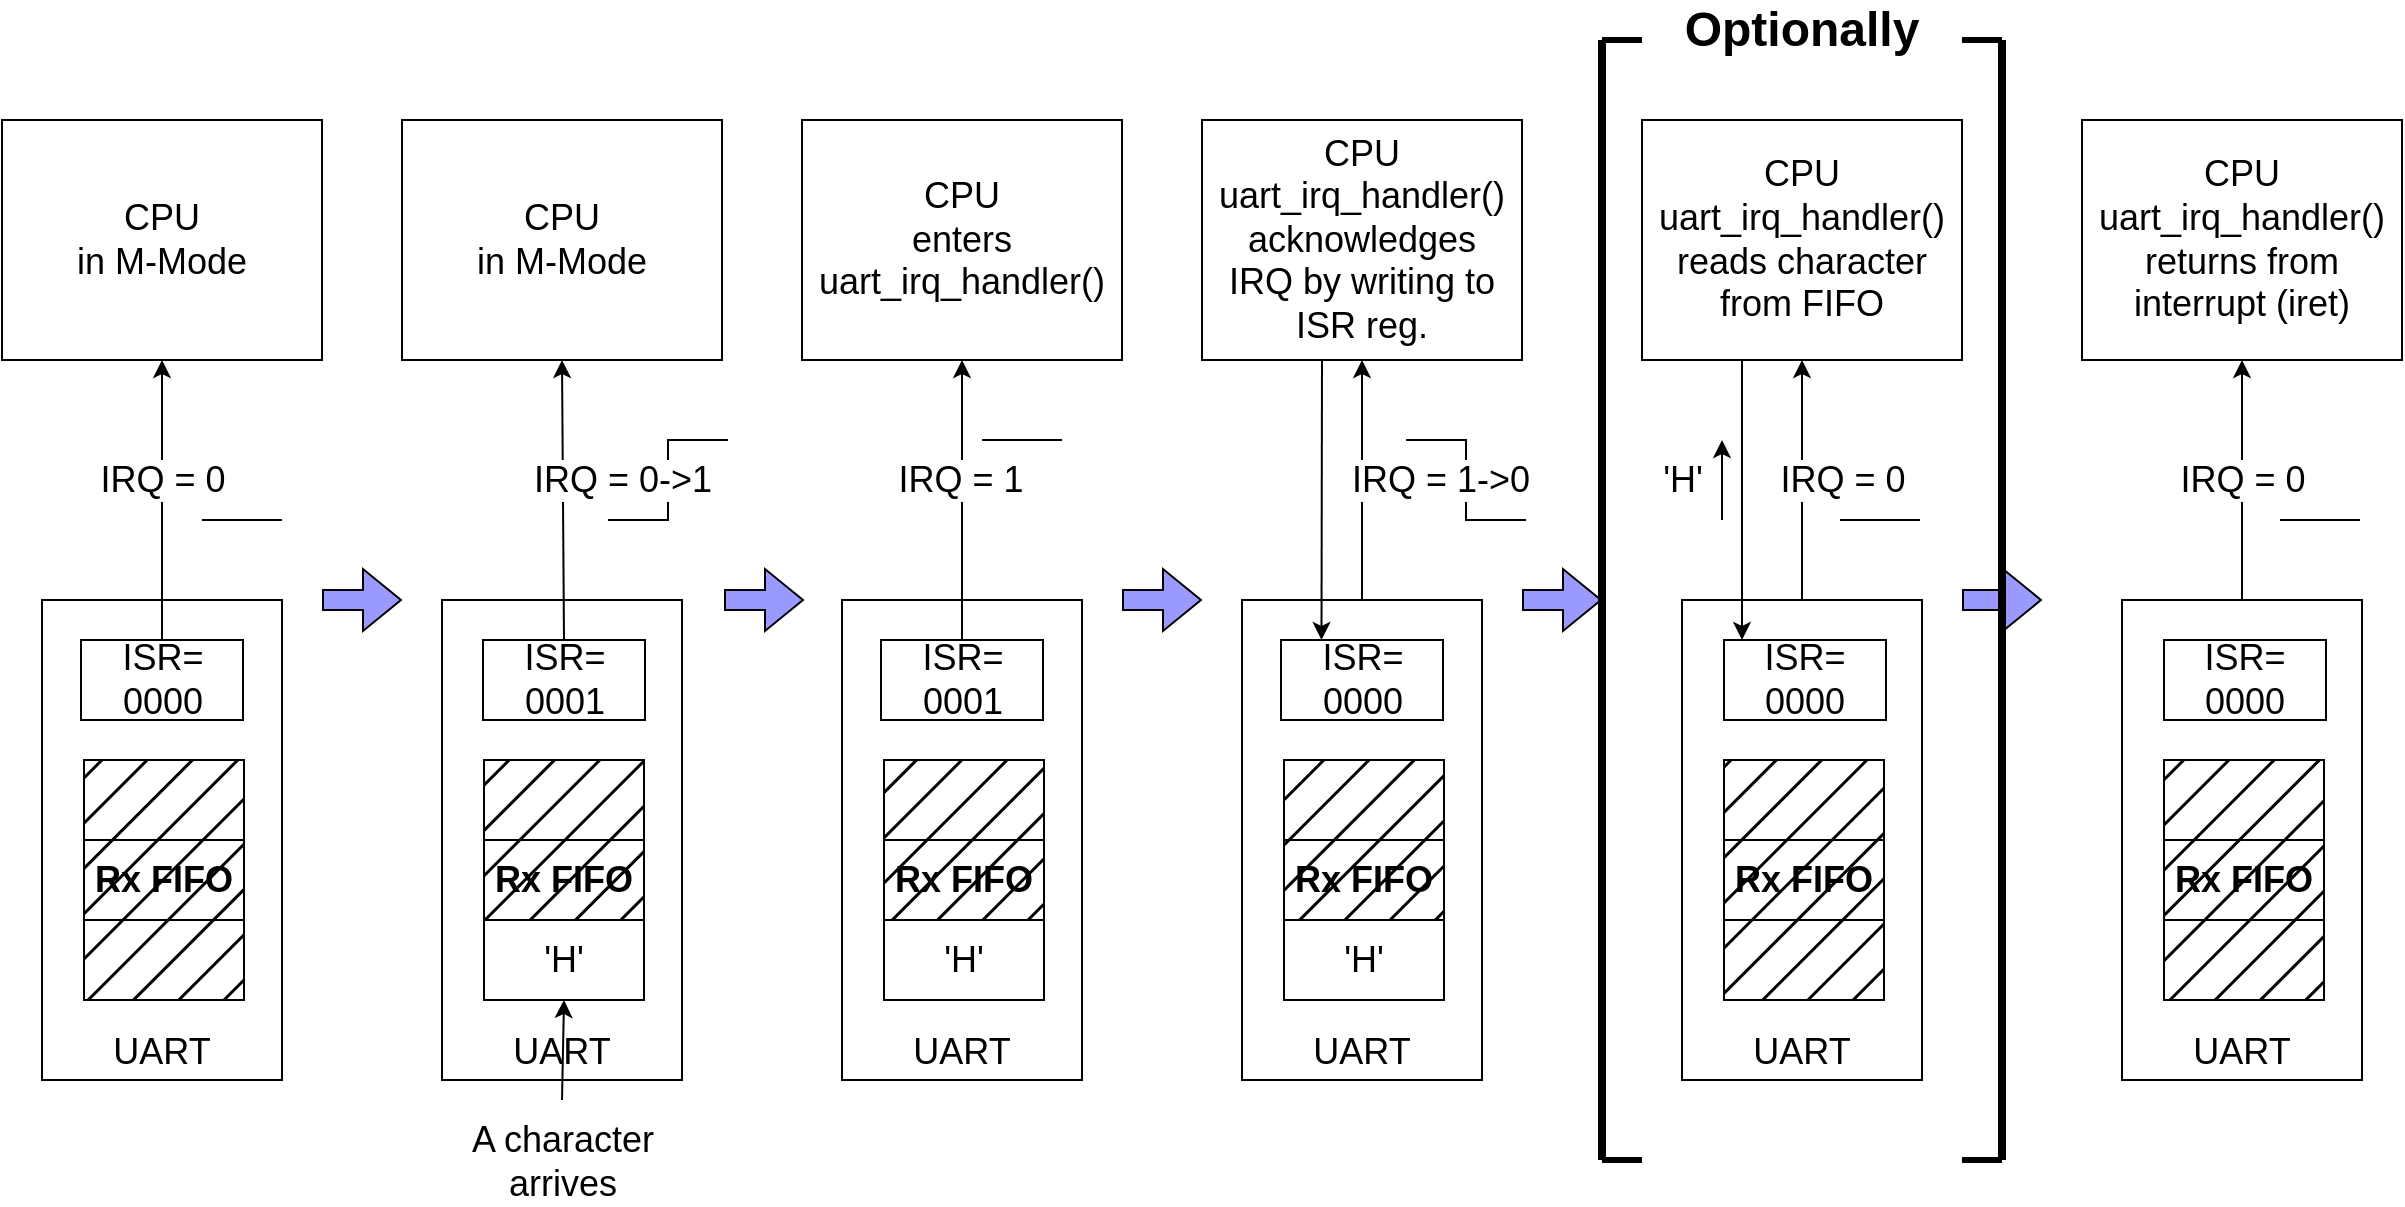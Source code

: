 <mxfile version="24.5.3" type="device">
  <diagram name="Page-1" id="SOJ3r4OxMs76CuXjOSab">
    <mxGraphModel dx="1350" dy="1929" grid="1" gridSize="10" guides="1" tooltips="1" connect="1" arrows="1" fold="1" page="1" pageScale="1" pageWidth="850" pageHeight="1100" math="0" shadow="0">
      <root>
        <mxCell id="0" />
        <mxCell id="1" parent="0" />
        <mxCell id="IKTOr-LaJqYRIasCOozO-1" value="UART" style="rounded=0;whiteSpace=wrap;html=1;verticalAlign=bottom;fontSize=18;" parent="1" vertex="1">
          <mxGeometry x="200" y="200" width="120" height="240" as="geometry" />
        </mxCell>
        <mxCell id="IKTOr-LaJqYRIasCOozO-2" value="" style="rounded=0;whiteSpace=wrap;html=1;fillColor=#000000;fillStyle=hatch;" parent="1" vertex="1">
          <mxGeometry x="221" y="360" width="80" height="40" as="geometry" />
        </mxCell>
        <mxCell id="IKTOr-LaJqYRIasCOozO-3" value="Rx FIFO" style="rounded=0;whiteSpace=wrap;html=1;fillColor=#000000;fillStyle=hatch;fontSize=18;fontStyle=1" parent="1" vertex="1">
          <mxGeometry x="221" y="320" width="80" height="40" as="geometry" />
        </mxCell>
        <mxCell id="IKTOr-LaJqYRIasCOozO-4" value="" style="rounded=0;whiteSpace=wrap;html=1;fillStyle=hatch;fillColor=#000000;" parent="1" vertex="1">
          <mxGeometry x="221" y="280" width="80" height="40" as="geometry" />
        </mxCell>
        <mxCell id="IKTOr-LaJqYRIasCOozO-5" value="CPU&lt;div&gt;in M-Mode&lt;/div&gt;" style="rounded=0;whiteSpace=wrap;html=1;fontSize=18;" parent="1" vertex="1">
          <mxGeometry x="180" y="-40" width="160" height="120" as="geometry" />
        </mxCell>
        <mxCell id="IKTOr-LaJqYRIasCOozO-6" value="IRQ = 0" style="endArrow=classic;html=1;rounded=0;entryX=0.5;entryY=1;entryDx=0;entryDy=0;fontSize=18;exitX=0.5;exitY=0;exitDx=0;exitDy=0;" parent="1" source="IKTOr-LaJqYRIasCOozO-53" target="IKTOr-LaJqYRIasCOozO-5" edge="1">
          <mxGeometry x="0.143" width="50" height="50" relative="1" as="geometry">
            <mxPoint x="260" y="200" as="sourcePoint" />
            <mxPoint x="310" y="150" as="targetPoint" />
            <mxPoint as="offset" />
          </mxGeometry>
        </mxCell>
        <mxCell id="IKTOr-LaJqYRIasCOozO-7" value="UART" style="rounded=0;whiteSpace=wrap;html=1;verticalAlign=bottom;fontSize=18;" parent="1" vertex="1">
          <mxGeometry x="600" y="200" width="120" height="240" as="geometry" />
        </mxCell>
        <mxCell id="IKTOr-LaJqYRIasCOozO-8" value="&#39;H&#39;" style="rounded=0;whiteSpace=wrap;html=1;fillColor=none;fillStyle=hatch;fontSize=18;" parent="1" vertex="1">
          <mxGeometry x="621" y="360" width="80" height="40" as="geometry" />
        </mxCell>
        <mxCell id="IKTOr-LaJqYRIasCOozO-9" value="Rx FIFO" style="rounded=0;whiteSpace=wrap;html=1;fillColor=#000000;fillStyle=hatch;fontSize=18;fontStyle=1" parent="1" vertex="1">
          <mxGeometry x="621" y="320" width="80" height="40" as="geometry" />
        </mxCell>
        <mxCell id="IKTOr-LaJqYRIasCOozO-10" value="" style="rounded=0;whiteSpace=wrap;html=1;fillStyle=hatch;fillColor=#000000;" parent="1" vertex="1">
          <mxGeometry x="621" y="280" width="80" height="40" as="geometry" />
        </mxCell>
        <mxCell id="IKTOr-LaJqYRIasCOozO-11" value="CPU&lt;div style=&quot;font-size: 18px;&quot;&gt;enters uart_irq_handler()&lt;/div&gt;" style="rounded=0;whiteSpace=wrap;html=1;fontSize=18;" parent="1" vertex="1">
          <mxGeometry x="580" y="-40" width="160" height="120" as="geometry" />
        </mxCell>
        <mxCell id="IKTOr-LaJqYRIasCOozO-12" value="IRQ = 1" style="endArrow=classic;html=1;rounded=0;entryX=0.5;entryY=1;entryDx=0;entryDy=0;fontSize=18;exitX=0.5;exitY=0;exitDx=0;exitDy=0;" parent="1" source="IKTOr-LaJqYRIasCOozO-56" target="IKTOr-LaJqYRIasCOozO-11" edge="1">
          <mxGeometry x="0.143" y="1" width="50" height="50" relative="1" as="geometry">
            <mxPoint x="660" y="200" as="sourcePoint" />
            <mxPoint x="710" y="150" as="targetPoint" />
            <mxPoint as="offset" />
          </mxGeometry>
        </mxCell>
        <mxCell id="IKTOr-LaJqYRIasCOozO-16" value="UART" style="rounded=0;whiteSpace=wrap;html=1;verticalAlign=bottom;fontSize=18;" parent="1" vertex="1">
          <mxGeometry x="800" y="200" width="120" height="240" as="geometry" />
        </mxCell>
        <mxCell id="IKTOr-LaJqYRIasCOozO-18" value="Rx FIFO" style="rounded=0;whiteSpace=wrap;html=1;fillColor=#000000;fillStyle=hatch;fontSize=18;fontStyle=1" parent="1" vertex="1">
          <mxGeometry x="821" y="320" width="80" height="40" as="geometry" />
        </mxCell>
        <mxCell id="IKTOr-LaJqYRIasCOozO-19" value="" style="rounded=0;whiteSpace=wrap;html=1;fillStyle=hatch;fillColor=#000000;" parent="1" vertex="1">
          <mxGeometry x="821" y="280" width="80" height="40" as="geometry" />
        </mxCell>
        <mxCell id="IKTOr-LaJqYRIasCOozO-20" value="CPU&lt;div style=&quot;font-size: 18px;&quot;&gt;&lt;div style=&quot;font-size: 18px;&quot;&gt;uart_irq_handler()&lt;/div&gt;&lt;div style=&quot;font-size: 18px;&quot;&gt;acknowledges&lt;/div&gt;&lt;div style=&quot;font-size: 18px;&quot;&gt;IRQ by writing to ISR reg.&lt;/div&gt;&lt;/div&gt;" style="rounded=0;whiteSpace=wrap;html=1;fontSize=18;" parent="1" vertex="1">
          <mxGeometry x="780" y="-40" width="160" height="120" as="geometry" />
        </mxCell>
        <mxCell id="IKTOr-LaJqYRIasCOozO-23" value="" style="endArrow=classic;html=1;rounded=0;entryX=0.333;entryY=0.2;entryDx=0;entryDy=0;entryPerimeter=0;" parent="1" source="IKTOr-LaJqYRIasCOozO-57" target="IKTOr-LaJqYRIasCOozO-16" edge="1">
          <mxGeometry width="50" height="50" relative="1" as="geometry">
            <mxPoint x="840" y="80" as="sourcePoint" />
            <mxPoint x="820" y="130" as="targetPoint" />
          </mxGeometry>
        </mxCell>
        <mxCell id="IKTOr-LaJqYRIasCOozO-24" value="UART" style="rounded=0;whiteSpace=wrap;html=1;verticalAlign=bottom;fontSize=18;" parent="1" vertex="1">
          <mxGeometry x="1020" y="200" width="120" height="240" as="geometry" />
        </mxCell>
        <mxCell id="IKTOr-LaJqYRIasCOozO-26" value="Rx FIFO" style="rounded=0;whiteSpace=wrap;html=1;fillColor=#000000;fillStyle=hatch;fontSize=18;fontStyle=1" parent="1" vertex="1">
          <mxGeometry x="1041" y="320" width="80" height="40" as="geometry" />
        </mxCell>
        <mxCell id="IKTOr-LaJqYRIasCOozO-27" value="" style="rounded=0;whiteSpace=wrap;html=1;fillStyle=hatch;fillColor=#000000;" parent="1" vertex="1">
          <mxGeometry x="1041" y="280" width="80" height="40" as="geometry" />
        </mxCell>
        <mxCell id="IKTOr-LaJqYRIasCOozO-28" value="CPU&lt;div style=&quot;font-size: 18px;&quot;&gt;uart_irq_handler()&lt;/div&gt;&lt;div style=&quot;font-size: 18px;&quot;&gt;reads character from FIFO&lt;/div&gt;" style="rounded=0;whiteSpace=wrap;html=1;fontSize=18;" parent="1" vertex="1">
          <mxGeometry x="1000" y="-40" width="160" height="120" as="geometry" />
        </mxCell>
        <mxCell id="IKTOr-LaJqYRIasCOozO-29" value="IRQ = 0" style="endArrow=classic;html=1;rounded=0;entryX=0.5;entryY=1;entryDx=0;entryDy=0;fontSize=18;" parent="1" target="IKTOr-LaJqYRIasCOozO-28" edge="1">
          <mxGeometry y="-20" width="50" height="50" relative="1" as="geometry">
            <mxPoint x="1080" y="200" as="sourcePoint" />
            <mxPoint x="1130" y="150" as="targetPoint" />
            <mxPoint as="offset" />
          </mxGeometry>
        </mxCell>
        <mxCell id="IKTOr-LaJqYRIasCOozO-33" value="" style="endArrow=none;html=1;rounded=0;" parent="1" edge="1">
          <mxGeometry width="50" height="50" relative="1" as="geometry">
            <mxPoint x="483" y="160" as="sourcePoint" />
            <mxPoint x="543" y="120" as="targetPoint" />
            <Array as="points">
              <mxPoint x="513" y="160" />
              <mxPoint x="513" y="120" />
            </Array>
          </mxGeometry>
        </mxCell>
        <mxCell id="IKTOr-LaJqYRIasCOozO-35" value="" style="endArrow=none;html=1;rounded=0;" parent="1" edge="1">
          <mxGeometry width="50" height="50" relative="1" as="geometry">
            <mxPoint x="942" y="160" as="sourcePoint" />
            <mxPoint x="882" y="120" as="targetPoint" />
            <Array as="points">
              <mxPoint x="912" y="160" />
              <mxPoint x="912" y="120" />
            </Array>
          </mxGeometry>
        </mxCell>
        <mxCell id="IKTOr-LaJqYRIasCOozO-36" value="" style="endArrow=none;html=1;rounded=0;" parent="1" edge="1">
          <mxGeometry width="50" height="50" relative="1" as="geometry">
            <mxPoint x="280" y="160" as="sourcePoint" />
            <mxPoint x="320" y="160" as="targetPoint" />
          </mxGeometry>
        </mxCell>
        <mxCell id="IKTOr-LaJqYRIasCOozO-37" value="" style="endArrow=none;html=1;rounded=0;" parent="1" edge="1">
          <mxGeometry width="50" height="50" relative="1" as="geometry">
            <mxPoint x="670" y="120" as="sourcePoint" />
            <mxPoint x="710" y="120" as="targetPoint" />
          </mxGeometry>
        </mxCell>
        <mxCell id="IKTOr-LaJqYRIasCOozO-39" value="UART" style="rounded=0;whiteSpace=wrap;html=1;verticalAlign=bottom;fontSize=18;" parent="1" vertex="1">
          <mxGeometry x="400" y="200" width="120" height="240" as="geometry" />
        </mxCell>
        <mxCell id="IKTOr-LaJqYRIasCOozO-41" value="Rx FIFO" style="rounded=0;whiteSpace=wrap;html=1;fillColor=#000000;fillStyle=hatch;fontSize=18;fontStyle=1" parent="1" vertex="1">
          <mxGeometry x="421" y="320" width="80" height="40" as="geometry" />
        </mxCell>
        <mxCell id="IKTOr-LaJqYRIasCOozO-42" value="" style="rounded=0;whiteSpace=wrap;html=1;fillStyle=hatch;fillColor=#000000;" parent="1" vertex="1">
          <mxGeometry x="421" y="280" width="80" height="40" as="geometry" />
        </mxCell>
        <mxCell id="IKTOr-LaJqYRIasCOozO-43" value="CPU&lt;div&gt;in M-Mode&lt;/div&gt;" style="rounded=0;whiteSpace=wrap;html=1;fontSize=18;" parent="1" vertex="1">
          <mxGeometry x="380" y="-40" width="160" height="120" as="geometry" />
        </mxCell>
        <mxCell id="IKTOr-LaJqYRIasCOozO-44" value="IRQ = 0-&amp;gt;1" style="endArrow=classic;html=1;rounded=0;entryX=0.5;entryY=1;entryDx=0;entryDy=0;fontSize=18;exitX=0.5;exitY=0;exitDx=0;exitDy=0;" parent="1" source="IKTOr-LaJqYRIasCOozO-55" target="IKTOr-LaJqYRIasCOozO-43" edge="1">
          <mxGeometry x="0.14" y="-30" width="50" height="50" relative="1" as="geometry">
            <mxPoint x="460" y="200" as="sourcePoint" />
            <mxPoint x="510" y="150" as="targetPoint" />
            <mxPoint as="offset" />
          </mxGeometry>
        </mxCell>
        <mxCell id="IKTOr-LaJqYRIasCOozO-38" value="A character&lt;div style=&quot;font-size: 18px;&quot;&gt;arrives&lt;/div&gt;" style="endArrow=classic;html=1;rounded=0;fontSize=18;entryX=0.5;entryY=1;entryDx=0;entryDy=0;" parent="1" target="IKTOr-LaJqYRIasCOozO-48" edge="1">
          <mxGeometry x="-1" y="-30" width="50" height="50" relative="1" as="geometry">
            <mxPoint x="460" y="450" as="sourcePoint" />
            <mxPoint x="460" y="360" as="targetPoint" />
            <mxPoint x="-30" y="30" as="offset" />
          </mxGeometry>
        </mxCell>
        <mxCell id="IKTOr-LaJqYRIasCOozO-48" value="&#39;H&#39;" style="rounded=0;whiteSpace=wrap;html=1;fillColor=none;fillStyle=hatch;fontSize=18;" parent="1" vertex="1">
          <mxGeometry x="421" y="360" width="80" height="40" as="geometry" />
        </mxCell>
        <mxCell id="IKTOr-LaJqYRIasCOozO-52" value="" style="endArrow=none;html=1;rounded=0;" parent="1" edge="1">
          <mxGeometry width="50" height="50" relative="1" as="geometry">
            <mxPoint x="1099" y="160" as="sourcePoint" />
            <mxPoint x="1139" y="160" as="targetPoint" />
          </mxGeometry>
        </mxCell>
        <mxCell id="IKTOr-LaJqYRIasCOozO-21" value="IRQ = 1-&amp;gt;0" style="endArrow=classic;html=1;rounded=0;entryX=0.5;entryY=1;entryDx=0;entryDy=0;fontSize=18;" parent="1" target="IKTOr-LaJqYRIasCOozO-20" edge="1">
          <mxGeometry y="-39" width="50" height="50" relative="1" as="geometry">
            <mxPoint x="860" y="200" as="sourcePoint" />
            <mxPoint x="910" y="150" as="targetPoint" />
            <mxPoint as="offset" />
          </mxGeometry>
        </mxCell>
        <mxCell id="IKTOr-LaJqYRIasCOozO-53" value="ISR=&lt;div&gt;0000&lt;/div&gt;" style="rounded=0;whiteSpace=wrap;html=1;fontSize=18;" parent="1" vertex="1">
          <mxGeometry x="219.5" y="220" width="81" height="40" as="geometry" />
        </mxCell>
        <mxCell id="IKTOr-LaJqYRIasCOozO-55" value="ISR=&lt;div&gt;0001&lt;/div&gt;" style="rounded=0;whiteSpace=wrap;html=1;fontSize=18;" parent="1" vertex="1">
          <mxGeometry x="420.5" y="220" width="81" height="40" as="geometry" />
        </mxCell>
        <mxCell id="IKTOr-LaJqYRIasCOozO-56" value="ISR=&lt;div&gt;0001&lt;/div&gt;" style="rounded=0;whiteSpace=wrap;html=1;fontSize=18;" parent="1" vertex="1">
          <mxGeometry x="619.5" y="220" width="81" height="40" as="geometry" />
        </mxCell>
        <mxCell id="IKTOr-LaJqYRIasCOozO-58" value="" style="endArrow=classic;html=1;rounded=0;entryX=0.25;entryY=0;entryDx=0;entryDy=0;" parent="1" target="IKTOr-LaJqYRIasCOozO-57" edge="1">
          <mxGeometry width="50" height="50" relative="1" as="geometry">
            <mxPoint x="840" y="80" as="sourcePoint" />
            <mxPoint x="840" y="248" as="targetPoint" />
          </mxGeometry>
        </mxCell>
        <mxCell id="IKTOr-LaJqYRIasCOozO-57" value="ISR=&lt;div&gt;0000&lt;/div&gt;" style="rounded=0;whiteSpace=wrap;html=1;fontSize=18;" parent="1" vertex="1">
          <mxGeometry x="819.5" y="220" width="81" height="40" as="geometry" />
        </mxCell>
        <mxCell id="IKTOr-LaJqYRIasCOozO-59" value="&#39;H&#39;" style="rounded=0;whiteSpace=wrap;html=1;fillColor=none;fillStyle=hatch;fontSize=18;" parent="1" vertex="1">
          <mxGeometry x="821" y="360" width="80" height="40" as="geometry" />
        </mxCell>
        <mxCell id="IKTOr-LaJqYRIasCOozO-60" value="ISR=&lt;div&gt;0000&lt;/div&gt;" style="rounded=0;whiteSpace=wrap;html=1;fontSize=18;" parent="1" vertex="1">
          <mxGeometry x="1041" y="220" width="81" height="40" as="geometry" />
        </mxCell>
        <mxCell id="IKTOr-LaJqYRIasCOozO-63" value="" style="shape=flexArrow;endArrow=classic;html=1;rounded=0;fillColor=#9999FF;" parent="1" edge="1">
          <mxGeometry width="50" height="50" relative="1" as="geometry">
            <mxPoint x="340" y="200" as="sourcePoint" />
            <mxPoint x="380" y="200" as="targetPoint" />
          </mxGeometry>
        </mxCell>
        <mxCell id="IKTOr-LaJqYRIasCOozO-64" value="" style="shape=flexArrow;endArrow=classic;html=1;rounded=0;fillColor=#9999FF;" parent="1" edge="1">
          <mxGeometry width="50" height="50" relative="1" as="geometry">
            <mxPoint x="541" y="200" as="sourcePoint" />
            <mxPoint x="581" y="200" as="targetPoint" />
          </mxGeometry>
        </mxCell>
        <mxCell id="IKTOr-LaJqYRIasCOozO-66" value="" style="shape=flexArrow;endArrow=classic;html=1;rounded=0;fillColor=#9999FF;" parent="1" edge="1">
          <mxGeometry width="50" height="50" relative="1" as="geometry">
            <mxPoint x="740" y="200" as="sourcePoint" />
            <mxPoint x="780" y="200" as="targetPoint" />
          </mxGeometry>
        </mxCell>
        <mxCell id="IKTOr-LaJqYRIasCOozO-67" value="" style="shape=flexArrow;endArrow=classic;html=1;rounded=0;fillColor=#9999FF;" parent="1" edge="1">
          <mxGeometry width="50" height="50" relative="1" as="geometry">
            <mxPoint x="940" y="200" as="sourcePoint" />
            <mxPoint x="980" y="200" as="targetPoint" />
          </mxGeometry>
        </mxCell>
        <mxCell id="YyzdlojqQKbJAKDzkC_5-1" value="UART" style="rounded=0;whiteSpace=wrap;html=1;verticalAlign=bottom;fontSize=18;" parent="1" vertex="1">
          <mxGeometry x="1240" y="200" width="120" height="240" as="geometry" />
        </mxCell>
        <mxCell id="YyzdlojqQKbJAKDzkC_5-2" value="Rx FIFO" style="rounded=0;whiteSpace=wrap;html=1;fillColor=#000000;fillStyle=hatch;fontSize=18;fontStyle=1" parent="1" vertex="1">
          <mxGeometry x="1261" y="320" width="80" height="40" as="geometry" />
        </mxCell>
        <mxCell id="YyzdlojqQKbJAKDzkC_5-3" value="" style="rounded=0;whiteSpace=wrap;html=1;fillStyle=hatch;fillColor=#000000;" parent="1" vertex="1">
          <mxGeometry x="1261" y="280" width="80" height="40" as="geometry" />
        </mxCell>
        <mxCell id="YyzdlojqQKbJAKDzkC_5-4" value="CPU&lt;div style=&quot;font-size: 18px;&quot;&gt;uart_irq_handler()&lt;/div&gt;&lt;div style=&quot;font-size: 18px;&quot;&gt;returns from interrupt (iret)&lt;/div&gt;" style="rounded=0;whiteSpace=wrap;html=1;fontSize=18;" parent="1" vertex="1">
          <mxGeometry x="1220" y="-40" width="160" height="120" as="geometry" />
        </mxCell>
        <mxCell id="YyzdlojqQKbJAKDzkC_5-5" value="IRQ = 0" style="endArrow=classic;html=1;rounded=0;entryX=0.5;entryY=1;entryDx=0;entryDy=0;fontSize=18;" parent="1" target="YyzdlojqQKbJAKDzkC_5-4" edge="1">
          <mxGeometry width="50" height="50" relative="1" as="geometry">
            <mxPoint x="1300" y="200" as="sourcePoint" />
            <mxPoint x="1350" y="150" as="targetPoint" />
          </mxGeometry>
        </mxCell>
        <mxCell id="YyzdlojqQKbJAKDzkC_5-6" value="" style="endArrow=none;html=1;rounded=0;" parent="1" edge="1">
          <mxGeometry width="50" height="50" relative="1" as="geometry">
            <mxPoint x="1319" y="160" as="sourcePoint" />
            <mxPoint x="1359" y="160" as="targetPoint" />
          </mxGeometry>
        </mxCell>
        <mxCell id="YyzdlojqQKbJAKDzkC_5-7" value="ISR=&lt;div&gt;0000&lt;/div&gt;" style="rounded=0;whiteSpace=wrap;html=1;fontSize=18;" parent="1" vertex="1">
          <mxGeometry x="1261" y="220" width="81" height="40" as="geometry" />
        </mxCell>
        <mxCell id="YyzdlojqQKbJAKDzkC_5-9" value="" style="shape=flexArrow;endArrow=classic;html=1;rounded=0;fillColor=#9999FF;" parent="1" edge="1">
          <mxGeometry width="50" height="50" relative="1" as="geometry">
            <mxPoint x="1160" y="200" as="sourcePoint" />
            <mxPoint x="1200" y="200" as="targetPoint" />
          </mxGeometry>
        </mxCell>
        <mxCell id="YyzdlojqQKbJAKDzkC_5-11" value="" style="endArrow=classic;html=1;rounded=0;entryX=0.25;entryY=0;entryDx=0;entryDy=0;" parent="1" edge="1">
          <mxGeometry width="50" height="50" relative="1" as="geometry">
            <mxPoint x="1050" y="80" as="sourcePoint" />
            <mxPoint x="1050" y="220" as="targetPoint" />
          </mxGeometry>
        </mxCell>
        <mxCell id="YyzdlojqQKbJAKDzkC_5-12" value="&lt;font style=&quot;font-size: 18px;&quot;&gt;&#39;H&#39;&lt;/font&gt;" style="endArrow=classic;html=1;rounded=0;" parent="1" edge="1">
          <mxGeometry y="20" width="50" height="50" relative="1" as="geometry">
            <mxPoint x="1040" y="160" as="sourcePoint" />
            <mxPoint x="1040" y="120" as="targetPoint" />
            <mxPoint as="offset" />
          </mxGeometry>
        </mxCell>
        <mxCell id="ZteO5XsFwmNxw6oOgYzn-1" value="" style="endArrow=none;html=1;rounded=0;strokeWidth=4;" parent="1" edge="1">
          <mxGeometry width="50" height="50" relative="1" as="geometry">
            <mxPoint x="980" y="480" as="sourcePoint" />
            <mxPoint x="980" y="-80" as="targetPoint" />
          </mxGeometry>
        </mxCell>
        <mxCell id="ZteO5XsFwmNxw6oOgYzn-2" value="" style="endArrow=none;html=1;rounded=0;strokeWidth=4;" parent="1" edge="1">
          <mxGeometry width="50" height="50" relative="1" as="geometry">
            <mxPoint x="1180" y="480" as="sourcePoint" />
            <mxPoint x="1180" y="-80" as="targetPoint" />
          </mxGeometry>
        </mxCell>
        <mxCell id="ZteO5XsFwmNxw6oOgYzn-3" value="" style="endArrow=none;html=1;rounded=0;strokeWidth=3;" parent="1" edge="1">
          <mxGeometry width="50" height="50" relative="1" as="geometry">
            <mxPoint x="980" y="-80" as="sourcePoint" />
            <mxPoint x="1000" y="-80" as="targetPoint" />
          </mxGeometry>
        </mxCell>
        <mxCell id="ZteO5XsFwmNxw6oOgYzn-5" value="" style="endArrow=none;html=1;rounded=0;strokeWidth=3;" parent="1" edge="1">
          <mxGeometry width="50" height="50" relative="1" as="geometry">
            <mxPoint x="980" y="480" as="sourcePoint" />
            <mxPoint x="1000" y="480" as="targetPoint" />
          </mxGeometry>
        </mxCell>
        <mxCell id="ZteO5XsFwmNxw6oOgYzn-6" value="" style="endArrow=none;html=1;rounded=0;strokeWidth=3;" parent="1" edge="1">
          <mxGeometry width="50" height="50" relative="1" as="geometry">
            <mxPoint x="1160" y="-80" as="sourcePoint" />
            <mxPoint x="1180" y="-80" as="targetPoint" />
          </mxGeometry>
        </mxCell>
        <mxCell id="ZteO5XsFwmNxw6oOgYzn-7" value="" style="endArrow=none;html=1;rounded=0;strokeWidth=3;" parent="1" edge="1">
          <mxGeometry width="50" height="50" relative="1" as="geometry">
            <mxPoint x="1160" y="480" as="sourcePoint" />
            <mxPoint x="1180" y="480" as="targetPoint" />
          </mxGeometry>
        </mxCell>
        <mxCell id="ZteO5XsFwmNxw6oOgYzn-8" value="Optionally" style="text;html=1;align=center;verticalAlign=middle;whiteSpace=wrap;rounded=0;fontSize=24;fontStyle=1" parent="1" vertex="1">
          <mxGeometry x="1050" y="-100" width="60" height="30" as="geometry" />
        </mxCell>
        <mxCell id="ZteO5XsFwmNxw6oOgYzn-9" value="" style="rounded=0;whiteSpace=wrap;html=1;fillStyle=hatch;fillColor=#000000;" parent="1" vertex="1">
          <mxGeometry x="1041" y="360" width="80" height="40" as="geometry" />
        </mxCell>
        <mxCell id="ZteO5XsFwmNxw6oOgYzn-10" value="" style="rounded=0;whiteSpace=wrap;html=1;fillStyle=hatch;fillColor=#000000;" parent="1" vertex="1">
          <mxGeometry x="1261" y="360" width="80" height="40" as="geometry" />
        </mxCell>
      </root>
    </mxGraphModel>
  </diagram>
</mxfile>
